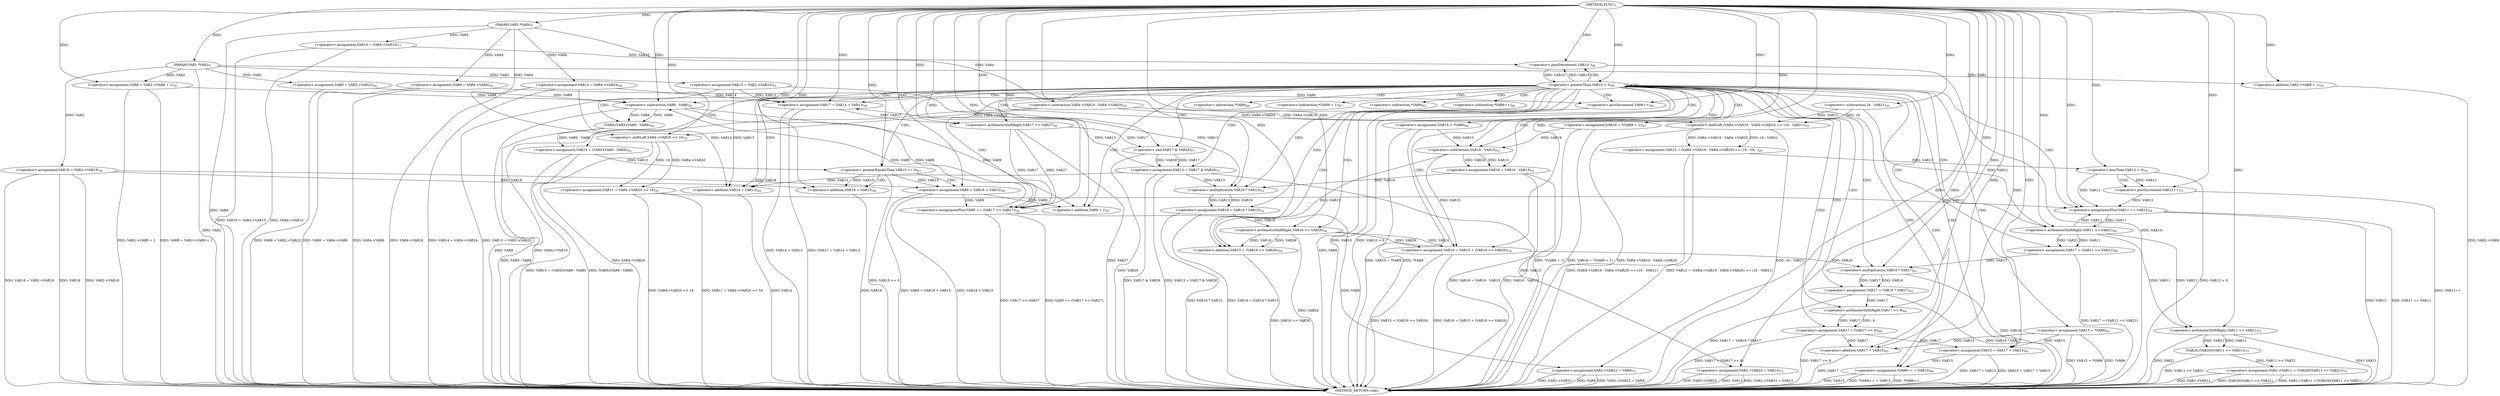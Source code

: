 digraph "FUN1" {  
"8" [label = <(METHOD,FUN1)<SUB>1</SUB>> ]
"205" [label = <(METHOD_RETURN,void)<SUB>1</SUB>> ]
"9" [label = <(PARAM,VAR1 *VAR2)<SUB>1</SUB>> ]
"10" [label = <(PARAM,VAR3 *VAR4)<SUB>1</SUB>> ]
"24" [label = <(&lt;operator&gt;.assignment,VAR10 = VAR4-&gt;VAR10)<SUB>17</SUB>> ]
"29" [label = <(&lt;operator&gt;.assignment,VAR6 = VAR4-&gt;VAR6)<SUB>26</SUB>> ]
"34" [label = <(&lt;operator&gt;.assignment,VAR12 = (VAR4-&gt;VAR19 - VAR4-&gt;VAR20) &lt;&lt; (16 - VA...)<SUB>29</SUB>> ]
"54" [label = <(&lt;operator&gt;.assignment,VAR11 = VAR4-&gt;VAR20 &lt;&lt; 16)<SUB>32</SUB>> ]
"61" [label = <(&lt;operator&gt;.assignment,VAR9 = VAR2-&gt;VAR22)<SUB>34</SUB>> ]
"66" [label = <(&lt;operator&gt;.assignment,VAR13 = VAR2-&gt;VAR23)<SUB>35</SUB>> ]
"71" [label = <(&lt;operator&gt;.assignment,VAR14 = VAR4-&gt;VAR24)<SUB>36</SUB>> ]
"76" [label = <(&lt;operator&gt;.assignment,VAR18 = VAR2-&gt;VAR18)<SUB>38</SUB>> ]
"81" [label = <(&lt;operator&gt;.assignment,VAR8 = VAR2-&gt;VAR8 + 1)<SUB>39</SUB>> ]
"89" [label = <(&lt;operator&gt;.assignment,VAR15 = (VAR5)(VAR9 - VAR8))<SUB>42</SUB>> ]
"105" [label = <(&lt;operator&gt;.assignment,VAR15 = *VAR9)<SUB>46</SUB>> ]
"109" [label = <(&lt;operator&gt;.assignment,VAR16 = *(VAR9 + 1))<SUB>47</SUB>> ]
"115" [label = <(&lt;operator&gt;.assignment,VAR17 = VAR14 + VAR13)<SUB>49</SUB>> ]
"120" [label = <(&lt;operator&gt;.assignment,VAR16 = VAR16 - VAR15)<SUB>51</SUB>> ]
"125" [label = <(&lt;operator&gt;.assignment,VAR16 = VAR16 * VAR13)<SUB>52</SUB>> ]
"130" [label = <(&lt;operator&gt;.assignment,VAR16 = VAR15 + (VAR16 &gt;&gt; VAR26))<SUB>54</SUB>> ]
"137" [label = <(&lt;operator&gt;.assignmentPlus,VAR9 += (VAR17 &gt;&gt; VAR27))<SUB>56</SUB>> ]
"142" [label = <(&lt;operator&gt;.assignment,VAR13 = VAR17 &amp; VAR28)<SUB>57</SUB>> ]
"147" [label = <(&lt;operator&gt;.assignmentPlus,VAR11 += VAR12)<SUB>59</SUB>> ]
"150" [label = <(&lt;operator&gt;.assignment,VAR17 = (VAR11 &gt;&gt; VAR21))<SUB>60</SUB>> ]
"155" [label = <(&lt;operator&gt;.assignment,VAR15 = *VAR6)<SUB>62</SUB>> ]
"159" [label = <(&lt;operator&gt;.assignment,VAR17 = VAR16 * VAR17)<SUB>63</SUB>> ]
"164" [label = <(&lt;operator&gt;.assignment,VAR17 = (VAR17 &gt;&gt; 9))<SUB>64</SUB>> ]
"169" [label = <(&lt;operator&gt;.assignment,VAR15 = VAR17 + VAR15)<SUB>65</SUB>> ]
"174" [label = <(&lt;operator&gt;.assignment,*VAR6++ = VAR15)<SUB>66</SUB>> ]
"179" [label = <(&lt;operator&gt;.postDecrement,VAR10--)<SUB>68</SUB>> ]
"187" [label = <(&lt;operator&gt;.assignment,VAR2-&gt;VAR22 = VAR9)<SUB>72</SUB>> ]
"192" [label = <(&lt;operator&gt;.assignment,VAR2-&gt;VAR23 = VAR13)<SUB>73</SUB>> ]
"197" [label = <(&lt;operator&gt;.assignment,VAR2-&gt;VAR11 = (VAR29)(VAR11 &gt;&gt; VAR21))<SUB>75</SUB>> ]
"48" [label = <(&lt;operator&gt;.lessThan,VAR12 &lt; 0)<SUB>30</SUB>> ]
"96" [label = <(&lt;operator&gt;.greaterEqualsThan,VAR15 &gt;= 0)<SUB>43</SUB>> ]
"182" [label = <(&lt;operator&gt;.greaterThan,VAR10 &gt; 0)<SUB>69</SUB>> ]
"36" [label = <(&lt;operator&gt;.shiftLeft,(VAR4-&gt;VAR19 - VAR4-&gt;VAR20) &lt;&lt; (16 - VAR21))<SUB>29</SUB>> ]
"52" [label = <(&lt;operator&gt;.postIncrement,VAR12++)<SUB>31</SUB>> ]
"56" [label = <(&lt;operator&gt;.shiftLeft,VAR4-&gt;VAR20 &lt;&lt; 16)<SUB>32</SUB>> ]
"83" [label = <(&lt;operator&gt;.addition,VAR2-&gt;VAR8 + 1)<SUB>39</SUB>> ]
"91" [label = <(VAR5,(VAR5)(VAR9 - VAR8))<SUB>42</SUB>> ]
"100" [label = <(&lt;operator&gt;.assignment,VAR9 = VAR18 + VAR15)<SUB>44</SUB>> ]
"117" [label = <(&lt;operator&gt;.addition,VAR14 + VAR13)<SUB>49</SUB>> ]
"122" [label = <(&lt;operator&gt;.subtraction,VAR16 - VAR15)<SUB>51</SUB>> ]
"127" [label = <(&lt;operator&gt;.multiplication,VAR16 * VAR13)<SUB>52</SUB>> ]
"132" [label = <(&lt;operator&gt;.addition,VAR15 + (VAR16 &gt;&gt; VAR26))<SUB>54</SUB>> ]
"139" [label = <(&lt;operator&gt;.arithmeticShiftRight,VAR17 &gt;&gt; VAR27)<SUB>56</SUB>> ]
"144" [label = <(&lt;operator&gt;.and,VAR17 &amp; VAR28)<SUB>57</SUB>> ]
"152" [label = <(&lt;operator&gt;.arithmeticShiftRight,VAR11 &gt;&gt; VAR21)<SUB>60</SUB>> ]
"161" [label = <(&lt;operator&gt;.multiplication,VAR16 * VAR17)<SUB>63</SUB>> ]
"166" [label = <(&lt;operator&gt;.arithmeticShiftRight,VAR17 &gt;&gt; 9)<SUB>64</SUB>> ]
"171" [label = <(&lt;operator&gt;.addition,VAR17 + VAR15)<SUB>65</SUB>> ]
"201" [label = <(VAR29,(VAR29)(VAR11 &gt;&gt; VAR21))<SUB>75</SUB>> ]
"37" [label = <(&lt;operator&gt;.subtraction,VAR4-&gt;VAR19 - VAR4-&gt;VAR20)<SUB>29</SUB>> ]
"44" [label = <(&lt;operator&gt;.subtraction,16 - VAR21)<SUB>29</SUB>> ]
"92" [label = <(&lt;operator&gt;.subtraction,VAR9 - VAR8)<SUB>42</SUB>> ]
"112" [label = <(&lt;operator&gt;.addition,VAR9 + 1)<SUB>47</SUB>> ]
"134" [label = <(&lt;operator&gt;.arithmeticShiftRight,VAR16 &gt;&gt; VAR26)<SUB>54</SUB>> ]
"176" [label = <(&lt;operator&gt;.postIncrement,VAR6++)<SUB>66</SUB>> ]
"202" [label = <(&lt;operator&gt;.arithmeticShiftRight,VAR11 &gt;&gt; VAR21)<SUB>75</SUB>> ]
"102" [label = <(&lt;operator&gt;.addition,VAR18 + VAR15)<SUB>44</SUB>> ]
"107" [label = <(&lt;operator&gt;.indirection,*VAR9)<SUB>46</SUB>> ]
"111" [label = <(&lt;operator&gt;.indirection,*(VAR9 + 1))<SUB>47</SUB>> ]
"157" [label = <(&lt;operator&gt;.indirection,*VAR6)<SUB>62</SUB>> ]
"175" [label = <(&lt;operator&gt;.indirection,*VAR6++)<SUB>66</SUB>> ]
  "9" -> "205"  [ label = "DDG: VAR2"] 
  "10" -> "205"  [ label = "DDG: VAR4"] 
  "24" -> "205"  [ label = "DDG: VAR4-&gt;VAR10"] 
  "24" -> "205"  [ label = "DDG: VAR10 = VAR4-&gt;VAR10"] 
  "29" -> "205"  [ label = "DDG: VAR4-&gt;VAR6"] 
  "29" -> "205"  [ label = "DDG: VAR6 = VAR4-&gt;VAR6"] 
  "37" -> "205"  [ label = "DDG: VAR4-&gt;VAR19"] 
  "36" -> "205"  [ label = "DDG: VAR4-&gt;VAR19 - VAR4-&gt;VAR20"] 
  "36" -> "205"  [ label = "DDG: 16 - VAR21"] 
  "34" -> "205"  [ label = "DDG: (VAR4-&gt;VAR19 - VAR4-&gt;VAR20) &lt;&lt; (16 - VAR21)"] 
  "34" -> "205"  [ label = "DDG: VAR12 = (VAR4-&gt;VAR19 - VAR4-&gt;VAR20) &lt;&lt; (16 - VAR21)"] 
  "48" -> "205"  [ label = "DDG: VAR12 &lt; 0"] 
  "52" -> "205"  [ label = "DDG: VAR12++"] 
  "56" -> "205"  [ label = "DDG: VAR4-&gt;VAR20"] 
  "54" -> "205"  [ label = "DDG: VAR4-&gt;VAR20 &lt;&lt; 16"] 
  "54" -> "205"  [ label = "DDG: VAR11 = VAR4-&gt;VAR20 &lt;&lt; 16"] 
  "61" -> "205"  [ label = "DDG: VAR9 = VAR2-&gt;VAR22"] 
  "66" -> "205"  [ label = "DDG: VAR13 = VAR2-&gt;VAR23"] 
  "71" -> "205"  [ label = "DDG: VAR4-&gt;VAR24"] 
  "71" -> "205"  [ label = "DDG: VAR14 = VAR4-&gt;VAR24"] 
  "76" -> "205"  [ label = "DDG: VAR18"] 
  "76" -> "205"  [ label = "DDG: VAR2-&gt;VAR18"] 
  "76" -> "205"  [ label = "DDG: VAR18 = VAR2-&gt;VAR18"] 
  "83" -> "205"  [ label = "DDG: VAR2-&gt;VAR8"] 
  "81" -> "205"  [ label = "DDG: VAR2-&gt;VAR8 + 1"] 
  "81" -> "205"  [ label = "DDG: VAR8 = VAR2-&gt;VAR8 + 1"] 
  "92" -> "205"  [ label = "DDG: VAR8"] 
  "91" -> "205"  [ label = "DDG: VAR9 - VAR8"] 
  "89" -> "205"  [ label = "DDG: (VAR5)(VAR9 - VAR8)"] 
  "89" -> "205"  [ label = "DDG: VAR15 = (VAR5)(VAR9 - VAR8)"] 
  "96" -> "205"  [ label = "DDG: VAR15 &gt;= 0"] 
  "102" -> "205"  [ label = "DDG: VAR18"] 
  "100" -> "205"  [ label = "DDG: VAR18 + VAR15"] 
  "100" -> "205"  [ label = "DDG: VAR9 = VAR18 + VAR15"] 
  "105" -> "205"  [ label = "DDG: *VAR9"] 
  "105" -> "205"  [ label = "DDG: VAR15 = *VAR9"] 
  "109" -> "205"  [ label = "DDG: *(VAR9 + 1)"] 
  "109" -> "205"  [ label = "DDG: VAR16 = *(VAR9 + 1)"] 
  "117" -> "205"  [ label = "DDG: VAR14"] 
  "115" -> "205"  [ label = "DDG: VAR14 + VAR13"] 
  "115" -> "205"  [ label = "DDG: VAR17 = VAR14 + VAR13"] 
  "120" -> "205"  [ label = "DDG: VAR16 - VAR15"] 
  "120" -> "205"  [ label = "DDG: VAR16 = VAR16 - VAR15"] 
  "125" -> "205"  [ label = "DDG: VAR16 * VAR13"] 
  "125" -> "205"  [ label = "DDG: VAR16 = VAR16 * VAR13"] 
  "132" -> "205"  [ label = "DDG: VAR16 &gt;&gt; VAR26"] 
  "130" -> "205"  [ label = "DDG: VAR15 + (VAR16 &gt;&gt; VAR26)"] 
  "130" -> "205"  [ label = "DDG: VAR16 = VAR15 + (VAR16 &gt;&gt; VAR26)"] 
  "137" -> "205"  [ label = "DDG: VAR17 &gt;&gt; VAR27"] 
  "137" -> "205"  [ label = "DDG: VAR9 += (VAR17 &gt;&gt; VAR27)"] 
  "142" -> "205"  [ label = "DDG: VAR17 &amp; VAR28"] 
  "142" -> "205"  [ label = "DDG: VAR13 = VAR17 &amp; VAR28"] 
  "147" -> "205"  [ label = "DDG: VAR12"] 
  "147" -> "205"  [ label = "DDG: VAR11 += VAR12"] 
  "150" -> "205"  [ label = "DDG: VAR17 = (VAR11 &gt;&gt; VAR21)"] 
  "155" -> "205"  [ label = "DDG: *VAR6"] 
  "155" -> "205"  [ label = "DDG: VAR15 = *VAR6"] 
  "161" -> "205"  [ label = "DDG: VAR16"] 
  "159" -> "205"  [ label = "DDG: VAR16 * VAR17"] 
  "159" -> "205"  [ label = "DDG: VAR17 = VAR16 * VAR17"] 
  "164" -> "205"  [ label = "DDG: VAR17 &gt;&gt; 9"] 
  "164" -> "205"  [ label = "DDG: VAR17 = (VAR17 &gt;&gt; 9)"] 
  "171" -> "205"  [ label = "DDG: VAR17"] 
  "169" -> "205"  [ label = "DDG: VAR17 + VAR15"] 
  "169" -> "205"  [ label = "DDG: VAR15 = VAR17 + VAR15"] 
  "176" -> "205"  [ label = "DDG: VAR6"] 
  "174" -> "205"  [ label = "DDG: *VAR6++"] 
  "174" -> "205"  [ label = "DDG: VAR15"] 
  "174" -> "205"  [ label = "DDG: *VAR6++ = VAR15"] 
  "179" -> "205"  [ label = "DDG: VAR10--"] 
  "182" -> "205"  [ label = "DDG: VAR10"] 
  "182" -> "205"  [ label = "DDG: VAR10 &gt; 0"] 
  "187" -> "205"  [ label = "DDG: VAR2-&gt;VAR22"] 
  "187" -> "205"  [ label = "DDG: VAR9"] 
  "187" -> "205"  [ label = "DDG: VAR2-&gt;VAR22 = VAR9"] 
  "192" -> "205"  [ label = "DDG: VAR2-&gt;VAR23"] 
  "192" -> "205"  [ label = "DDG: VAR13"] 
  "192" -> "205"  [ label = "DDG: VAR2-&gt;VAR23 = VAR13"] 
  "197" -> "205"  [ label = "DDG: VAR2-&gt;VAR11"] 
  "202" -> "205"  [ label = "DDG: VAR11"] 
  "202" -> "205"  [ label = "DDG: VAR21"] 
  "201" -> "205"  [ label = "DDG: VAR11 &gt;&gt; VAR21"] 
  "197" -> "205"  [ label = "DDG: (VAR29)(VAR11 &gt;&gt; VAR21)"] 
  "197" -> "205"  [ label = "DDG: VAR2-&gt;VAR11 = (VAR29)(VAR11 &gt;&gt; VAR21)"] 
  "144" -> "205"  [ label = "DDG: VAR28"] 
  "134" -> "205"  [ label = "DDG: VAR26"] 
  "139" -> "205"  [ label = "DDG: VAR27"] 
  "8" -> "9"  [ label = "DDG: "] 
  "8" -> "10"  [ label = "DDG: "] 
  "10" -> "24"  [ label = "DDG: VAR4"] 
  "10" -> "29"  [ label = "DDG: VAR4"] 
  "36" -> "34"  [ label = "DDG: VAR4-&gt;VAR19 - VAR4-&gt;VAR20"] 
  "36" -> "34"  [ label = "DDG: 16 - VAR21"] 
  "56" -> "54"  [ label = "DDG: VAR4-&gt;VAR20"] 
  "56" -> "54"  [ label = "DDG: 16"] 
  "9" -> "61"  [ label = "DDG: VAR2"] 
  "9" -> "66"  [ label = "DDG: VAR2"] 
  "10" -> "71"  [ label = "DDG: VAR4"] 
  "9" -> "76"  [ label = "DDG: VAR2"] 
  "9" -> "81"  [ label = "DDG: VAR2"] 
  "8" -> "81"  [ label = "DDG: "] 
  "91" -> "89"  [ label = "DDG: VAR9 - VAR8"] 
  "71" -> "115"  [ label = "DDG: VAR14"] 
  "8" -> "115"  [ label = "DDG: "] 
  "66" -> "115"  [ label = "DDG: VAR13"] 
  "142" -> "115"  [ label = "DDG: VAR13"] 
  "122" -> "120"  [ label = "DDG: VAR16"] 
  "122" -> "120"  [ label = "DDG: VAR15"] 
  "127" -> "125"  [ label = "DDG: VAR16"] 
  "127" -> "125"  [ label = "DDG: VAR13"] 
  "122" -> "130"  [ label = "DDG: VAR15"] 
  "8" -> "130"  [ label = "DDG: "] 
  "134" -> "130"  [ label = "DDG: VAR16"] 
  "134" -> "130"  [ label = "DDG: VAR26"] 
  "139" -> "137"  [ label = "DDG: VAR17"] 
  "139" -> "137"  [ label = "DDG: VAR27"] 
  "144" -> "142"  [ label = "DDG: VAR17"] 
  "144" -> "142"  [ label = "DDG: VAR28"] 
  "48" -> "147"  [ label = "DDG: VAR12"] 
  "52" -> "147"  [ label = "DDG: VAR12"] 
  "8" -> "147"  [ label = "DDG: "] 
  "152" -> "150"  [ label = "DDG: VAR11"] 
  "152" -> "150"  [ label = "DDG: VAR21"] 
  "161" -> "159"  [ label = "DDG: VAR16"] 
  "161" -> "159"  [ label = "DDG: VAR17"] 
  "166" -> "164"  [ label = "DDG: VAR17"] 
  "166" -> "164"  [ label = "DDG: 9"] 
  "164" -> "169"  [ label = "DDG: VAR17"] 
  "8" -> "169"  [ label = "DDG: "] 
  "155" -> "169"  [ label = "DDG: VAR15"] 
  "169" -> "174"  [ label = "DDG: VAR15"] 
  "8" -> "174"  [ label = "DDG: "] 
  "137" -> "187"  [ label = "DDG: VAR9"] 
  "8" -> "187"  [ label = "DDG: "] 
  "142" -> "192"  [ label = "DDG: VAR13"] 
  "8" -> "192"  [ label = "DDG: "] 
  "201" -> "197"  [ label = "DDG: VAR11 &gt;&gt; VAR21"] 
  "8" -> "137"  [ label = "DDG: "] 
  "92" -> "137"  [ label = "DDG: VAR9"] 
  "100" -> "137"  [ label = "DDG: VAR9"] 
  "54" -> "147"  [ label = "DDG: VAR11"] 
  "152" -> "147"  [ label = "DDG: VAR11"] 
  "24" -> "179"  [ label = "DDG: VAR10"] 
  "182" -> "179"  [ label = "DDG: VAR10"] 
  "8" -> "179"  [ label = "DDG: "] 
  "37" -> "36"  [ label = "DDG: VAR4-&gt;VAR19"] 
  "37" -> "36"  [ label = "DDG: VAR4-&gt;VAR20"] 
  "44" -> "36"  [ label = "DDG: 16"] 
  "44" -> "36"  [ label = "DDG: VAR21"] 
  "34" -> "48"  [ label = "DDG: VAR12"] 
  "8" -> "48"  [ label = "DDG: "] 
  "10" -> "56"  [ label = "DDG: VAR4"] 
  "37" -> "56"  [ label = "DDG: VAR4-&gt;VAR20"] 
  "8" -> "56"  [ label = "DDG: "] 
  "9" -> "83"  [ label = "DDG: VAR2"] 
  "8" -> "83"  [ label = "DDG: "] 
  "92" -> "91"  [ label = "DDG: VAR9"] 
  "92" -> "91"  [ label = "DDG: VAR8"] 
  "89" -> "96"  [ label = "DDG: VAR15"] 
  "8" -> "96"  [ label = "DDG: "] 
  "76" -> "100"  [ label = "DDG: VAR18"] 
  "8" -> "100"  [ label = "DDG: "] 
  "96" -> "100"  [ label = "DDG: VAR15"] 
  "71" -> "117"  [ label = "DDG: VAR14"] 
  "8" -> "117"  [ label = "DDG: "] 
  "66" -> "117"  [ label = "DDG: VAR13"] 
  "142" -> "117"  [ label = "DDG: VAR13"] 
  "109" -> "122"  [ label = "DDG: VAR16"] 
  "8" -> "122"  [ label = "DDG: "] 
  "105" -> "122"  [ label = "DDG: VAR15"] 
  "120" -> "127"  [ label = "DDG: VAR16"] 
  "8" -> "127"  [ label = "DDG: "] 
  "66" -> "127"  [ label = "DDG: VAR13"] 
  "142" -> "127"  [ label = "DDG: VAR13"] 
  "122" -> "132"  [ label = "DDG: VAR15"] 
  "8" -> "132"  [ label = "DDG: "] 
  "134" -> "132"  [ label = "DDG: VAR16"] 
  "134" -> "132"  [ label = "DDG: VAR26"] 
  "115" -> "139"  [ label = "DDG: VAR17"] 
  "8" -> "139"  [ label = "DDG: "] 
  "139" -> "144"  [ label = "DDG: VAR17"] 
  "8" -> "144"  [ label = "DDG: "] 
  "147" -> "152"  [ label = "DDG: VAR11"] 
  "8" -> "152"  [ label = "DDG: "] 
  "44" -> "152"  [ label = "DDG: VAR21"] 
  "130" -> "161"  [ label = "DDG: VAR16"] 
  "8" -> "161"  [ label = "DDG: "] 
  "150" -> "161"  [ label = "DDG: VAR17"] 
  "159" -> "166"  [ label = "DDG: VAR17"] 
  "8" -> "166"  [ label = "DDG: "] 
  "164" -> "171"  [ label = "DDG: VAR17"] 
  "8" -> "171"  [ label = "DDG: "] 
  "155" -> "171"  [ label = "DDG: VAR15"] 
  "179" -> "182"  [ label = "DDG: VAR10"] 
  "8" -> "182"  [ label = "DDG: "] 
  "202" -> "201"  [ label = "DDG: VAR11"] 
  "202" -> "201"  [ label = "DDG: VAR21"] 
  "10" -> "37"  [ label = "DDG: VAR4"] 
  "8" -> "44"  [ label = "DDG: "] 
  "48" -> "52"  [ label = "DDG: VAR12"] 
  "8" -> "52"  [ label = "DDG: "] 
  "61" -> "92"  [ label = "DDG: VAR9"] 
  "137" -> "92"  [ label = "DDG: VAR9"] 
  "8" -> "92"  [ label = "DDG: "] 
  "81" -> "92"  [ label = "DDG: VAR8"] 
  "92" -> "112"  [ label = "DDG: VAR9"] 
  "100" -> "112"  [ label = "DDG: VAR9"] 
  "8" -> "112"  [ label = "DDG: "] 
  "125" -> "134"  [ label = "DDG: VAR16"] 
  "8" -> "134"  [ label = "DDG: "] 
  "29" -> "176"  [ label = "DDG: VAR6"] 
  "8" -> "176"  [ label = "DDG: "] 
  "152" -> "202"  [ label = "DDG: VAR11"] 
  "8" -> "202"  [ label = "DDG: "] 
  "152" -> "202"  [ label = "DDG: VAR21"] 
  "76" -> "102"  [ label = "DDG: VAR18"] 
  "8" -> "102"  [ label = "DDG: "] 
  "96" -> "102"  [ label = "DDG: VAR15"] 
  "48" -> "52"  [ label = "CDG: "] 
  "96" -> "102"  [ label = "CDG: "] 
  "96" -> "100"  [ label = "CDG: "] 
  "182" -> "107"  [ label = "CDG: "] 
  "182" -> "115"  [ label = "CDG: "] 
  "182" -> "96"  [ label = "CDG: "] 
  "182" -> "120"  [ label = "CDG: "] 
  "182" -> "169"  [ label = "CDG: "] 
  "182" -> "161"  [ label = "CDG: "] 
  "182" -> "179"  [ label = "CDG: "] 
  "182" -> "132"  [ label = "CDG: "] 
  "182" -> "150"  [ label = "CDG: "] 
  "182" -> "92"  [ label = "CDG: "] 
  "182" -> "144"  [ label = "CDG: "] 
  "182" -> "91"  [ label = "CDG: "] 
  "182" -> "112"  [ label = "CDG: "] 
  "182" -> "134"  [ label = "CDG: "] 
  "182" -> "137"  [ label = "CDG: "] 
  "182" -> "152"  [ label = "CDG: "] 
  "182" -> "130"  [ label = "CDG: "] 
  "182" -> "174"  [ label = "CDG: "] 
  "182" -> "182"  [ label = "CDG: "] 
  "182" -> "164"  [ label = "CDG: "] 
  "182" -> "127"  [ label = "CDG: "] 
  "182" -> "155"  [ label = "CDG: "] 
  "182" -> "139"  [ label = "CDG: "] 
  "182" -> "111"  [ label = "CDG: "] 
  "182" -> "171"  [ label = "CDG: "] 
  "182" -> "89"  [ label = "CDG: "] 
  "182" -> "122"  [ label = "CDG: "] 
  "182" -> "166"  [ label = "CDG: "] 
  "182" -> "142"  [ label = "CDG: "] 
  "182" -> "157"  [ label = "CDG: "] 
  "182" -> "159"  [ label = "CDG: "] 
  "182" -> "176"  [ label = "CDG: "] 
  "182" -> "105"  [ label = "CDG: "] 
  "182" -> "147"  [ label = "CDG: "] 
  "182" -> "117"  [ label = "CDG: "] 
  "182" -> "175"  [ label = "CDG: "] 
  "182" -> "125"  [ label = "CDG: "] 
  "182" -> "109"  [ label = "CDG: "] 
}
